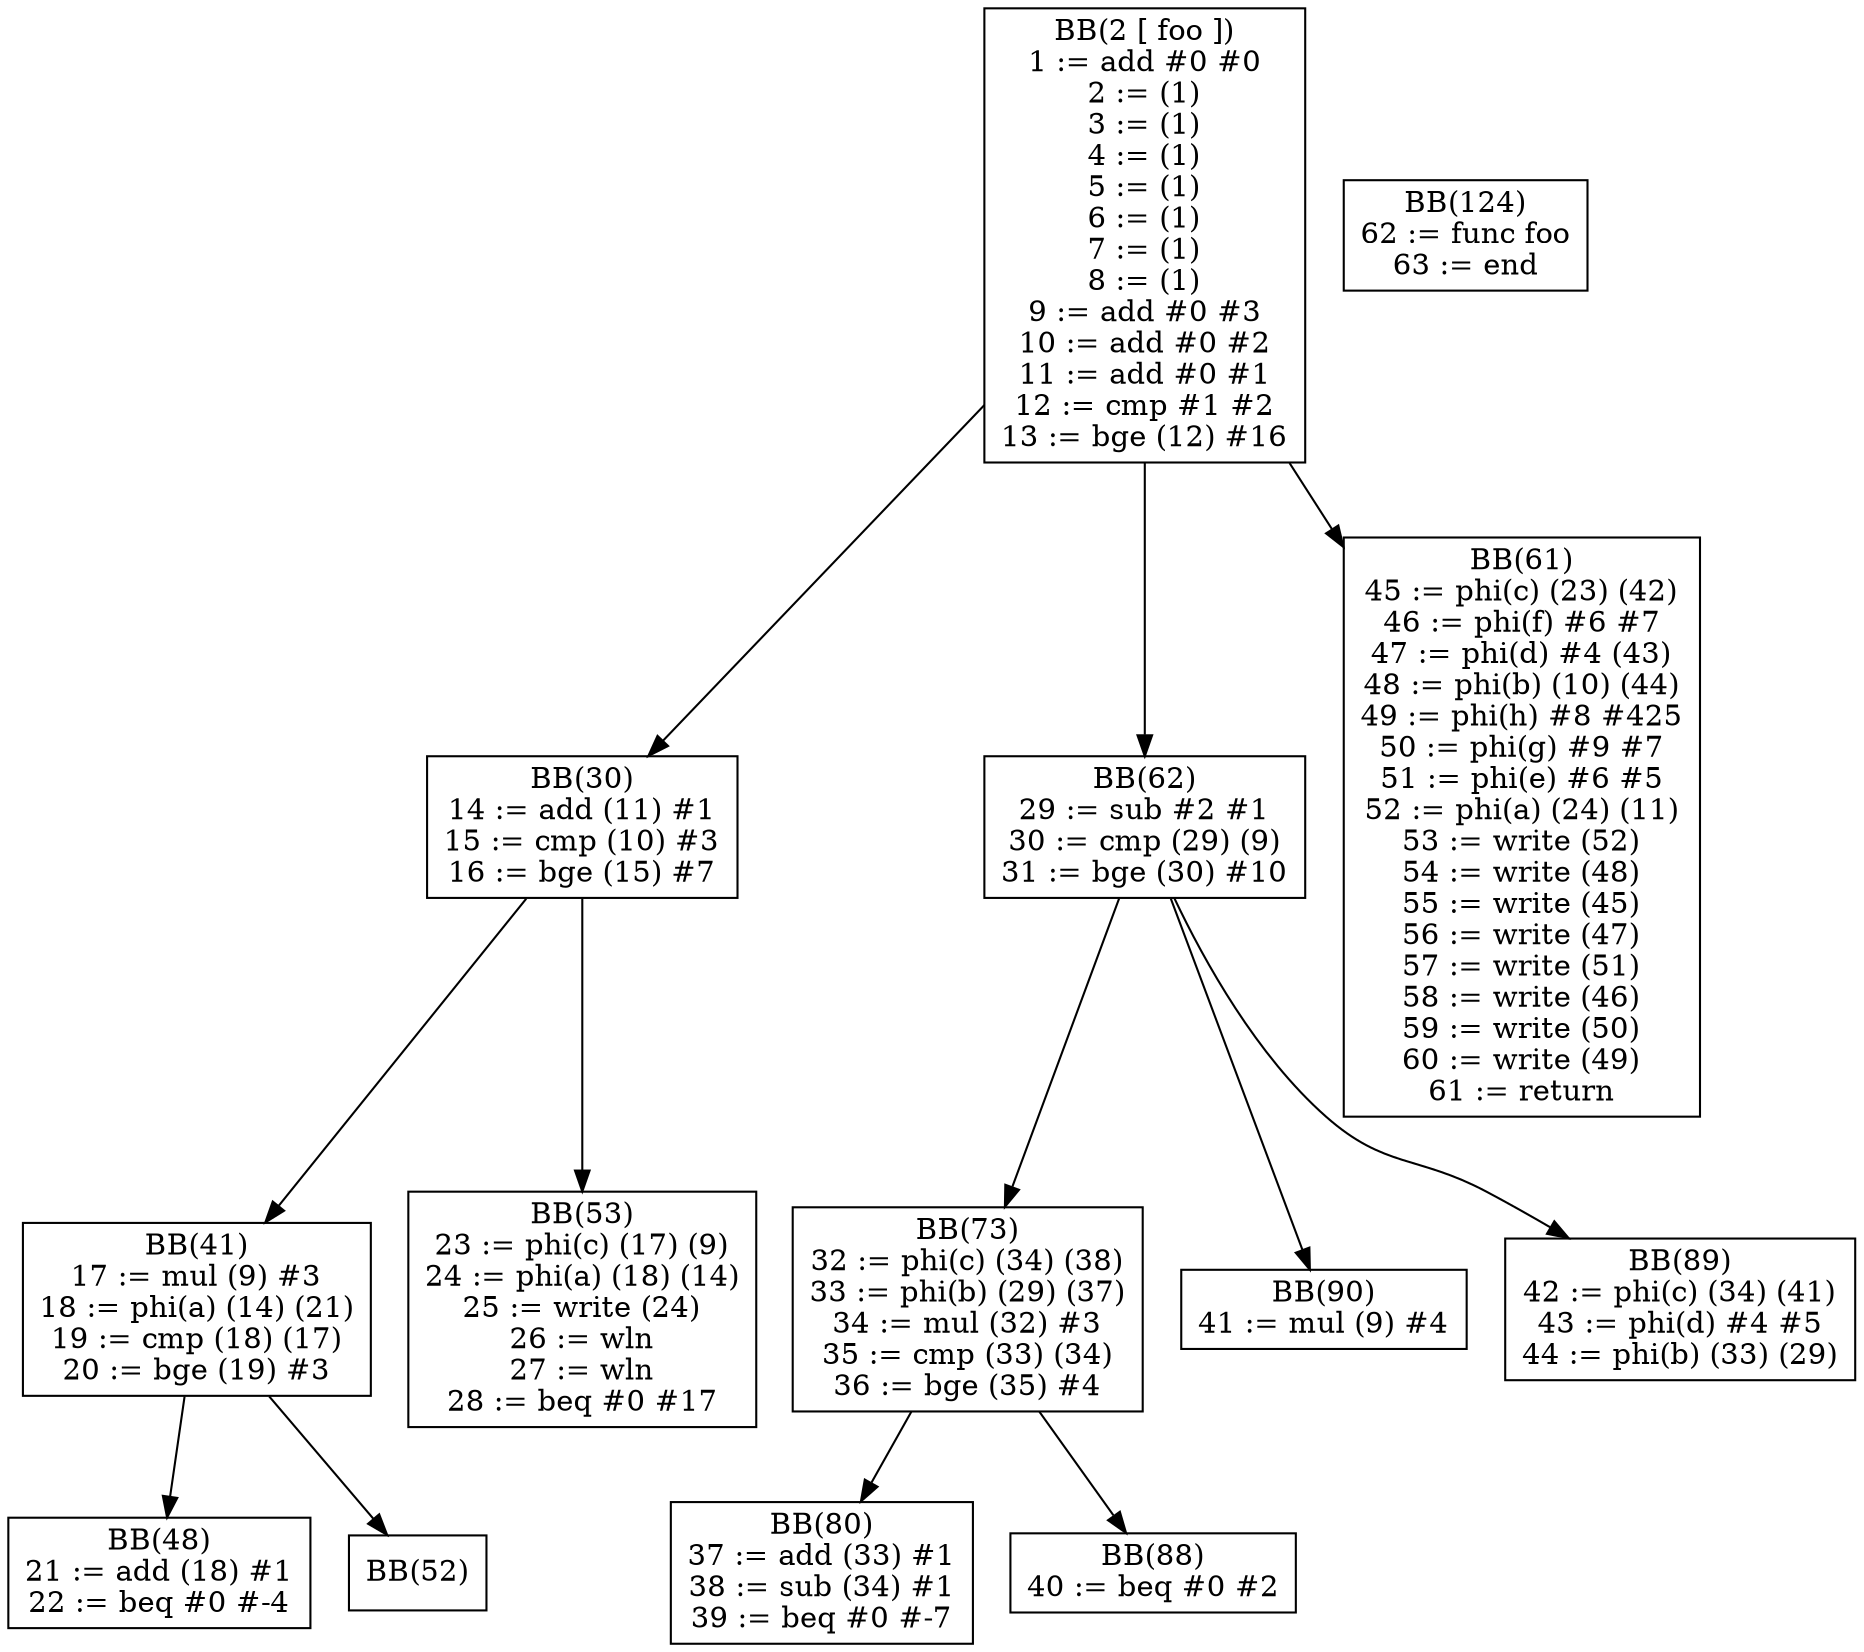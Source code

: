 digraph dom {
BB2[shape = box, label = "BB(2 [ foo ])\n" + "1 := add #0 #0\n" + "2 := (1)\n" + "3 := (1)\n" + "4 := (1)\n" + "5 := (1)\n" + "6 := (1)\n" + "7 := (1)\n" + "8 := (1)\n" + "9 := add #0 #3\n" + "10 := add #0 #2\n" + "11 := add #0 #1\n" + "12 := cmp #1 #2\n" + "13 := bge (12) #16\n"];
BB30[shape = box, label = "BB(30)\n" + "14 := add (11) #1\n" + "15 := cmp (10) #3\n" + "16 := bge (15) #7\n"];
BB62[shape = box, label = "BB(62)\n" + "29 := sub #2 #1\n" + "30 := cmp (29) (9)\n" + "31 := bge (30) #10\n"];
BB61[shape = box, label = "BB(61)\n" + "45 := phi(c) (23) (42)\n" + "46 := phi(f) #6 #7\n" + "47 := phi(d) #4 (43)\n" + "48 := phi(b) (10) (44)\n" + "49 := phi(h) #8 #425\n" + "50 := phi(g) #9 #7\n" + "51 := phi(e) #6 #5\n" + "52 := phi(a) (24) (11)\n" + "53 := write (52)\n" + "54 := write (48)\n" + "55 := write (45)\n" + "56 := write (47)\n" + "57 := write (51)\n" + "58 := write (46)\n" + "59 := write (50)\n" + "60 := write (49)\n" + "61 := return\n"];
BB41[shape = box, label = "BB(41)\n" + "17 := mul (9) #3\n" + "18 := phi(a) (14) (21)\n" + "19 := cmp (18) (17)\n" + "20 := bge (19) #3\n"];
BB53[shape = box, label = "BB(53)\n" + "23 := phi(c) (17) (9)\n" + "24 := phi(a) (18) (14)\n" + "25 := write (24)\n" + "26 := wln\n" + "27 := wln\n" + "28 := beq #0 #17\n"];
BB73[shape = box, label = "BB(73)\n" + "32 := phi(c) (34) (38)\n" + "33 := phi(b) (29) (37)\n" + "34 := mul (32) #3\n" + "35 := cmp (33) (34)\n" + "36 := bge (35) #4\n"];
BB90[shape = box, label = "BB(90)\n" + "41 := mul (9) #4\n"];
BB89[shape = box, label = "BB(89)\n" + "42 := phi(c) (34) (41)\n" + "43 := phi(d) #4 #5\n" + "44 := phi(b) (33) (29)\n"];
BB48[shape = box, label = "BB(48)\n" + "21 := add (18) #1\n" + "22 := beq #0 #-4\n"];
BB52[shape = box, label = "BB(52)\n"];
BB80[shape = box, label = "BB(80)\n" + "37 := add (33) #1\n" + "38 := sub (34) #1\n" + "39 := beq #0 #-7\n"];
BB88[shape = box, label = "BB(88)\n" + "40 := beq #0 #2\n"];
BB2 -> BB30;
BB2 -> BB62;
BB2 -> BB61;
BB30 -> BB41;
BB30 -> BB53;
BB62 -> BB73;
BB62 -> BB90;
BB62 -> BB89;
BB41 -> BB48;
BB41 -> BB52;
BB73 -> BB80;
BB73 -> BB88;
BB124[shape = box, label = "BB(124)\n" + "62 := func foo\n" + "63 := end\n"];
}
